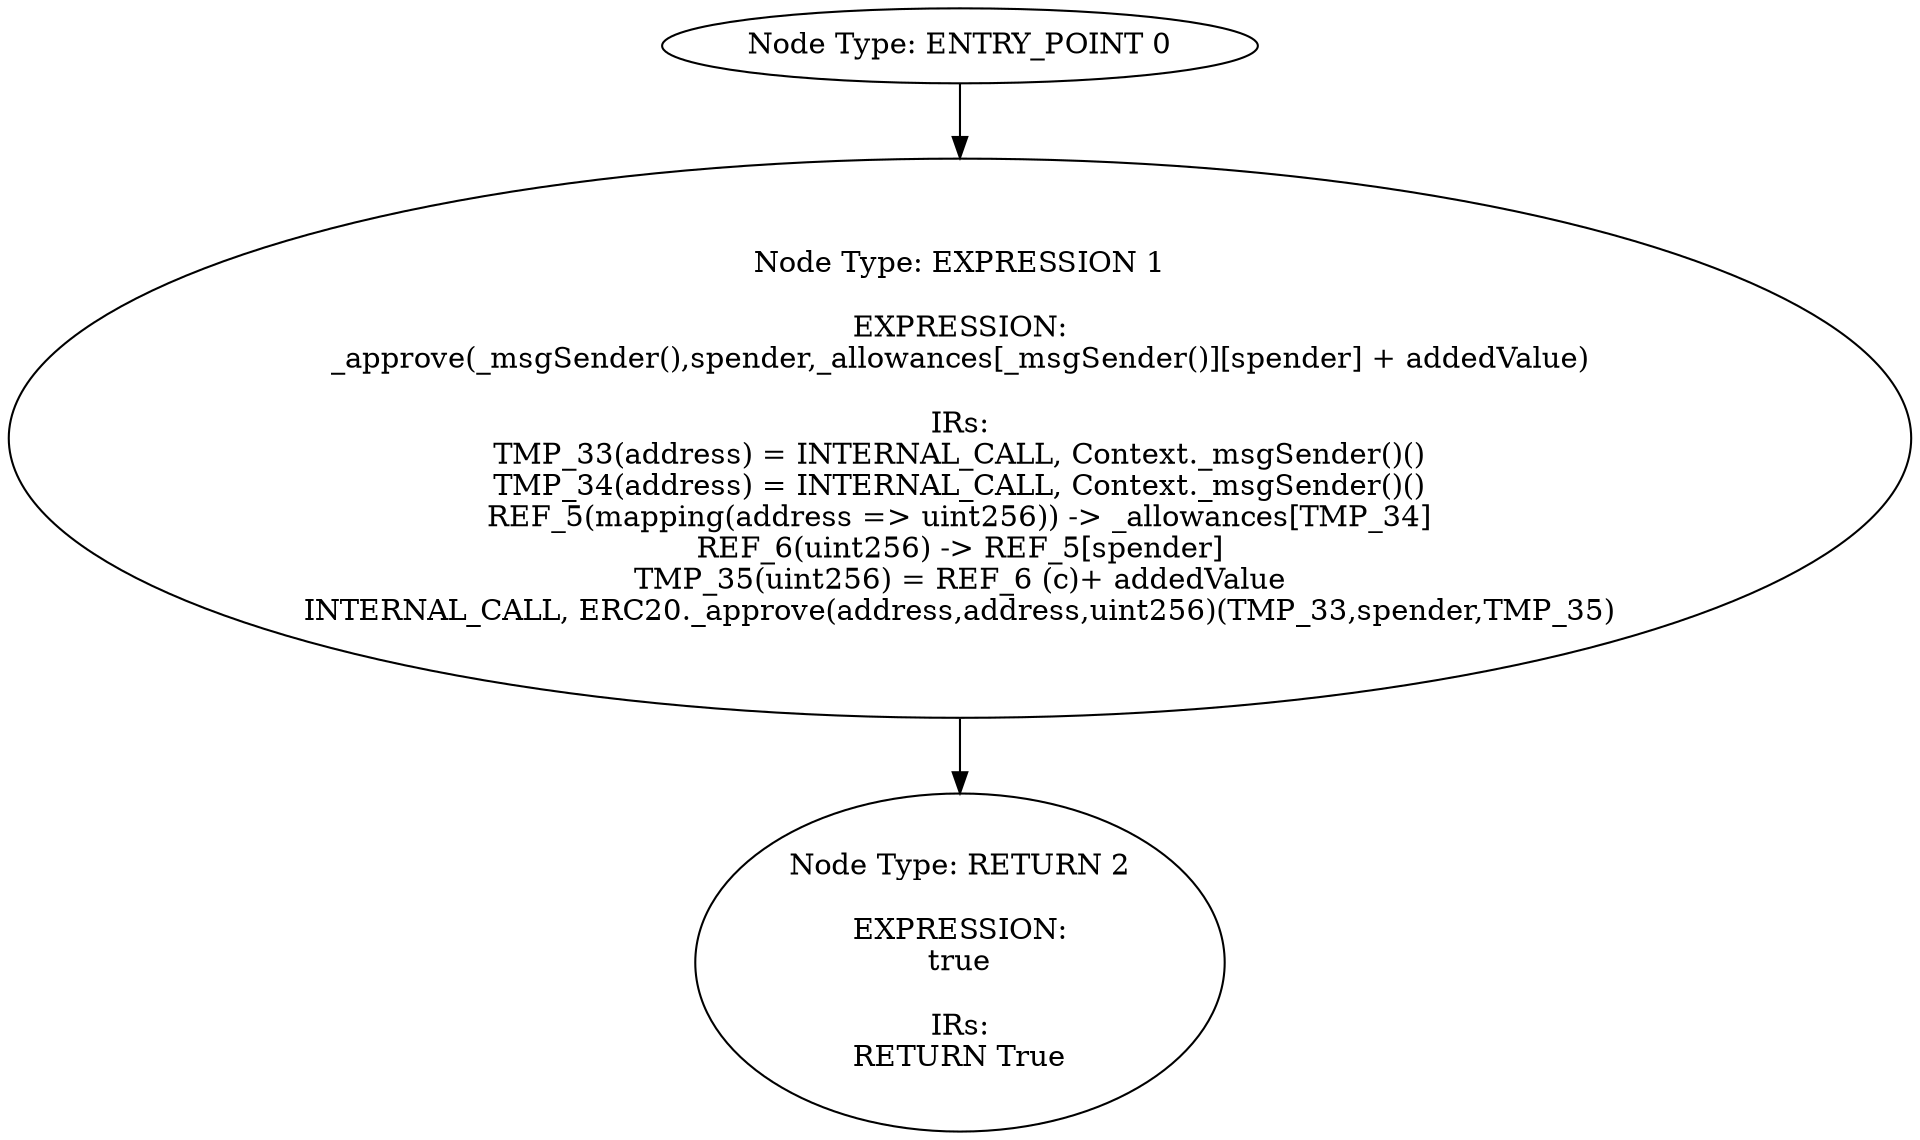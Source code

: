 digraph{
0[label="Node Type: ENTRY_POINT 0
"];
0->1;
1[label="Node Type: EXPRESSION 1

EXPRESSION:
_approve(_msgSender(),spender,_allowances[_msgSender()][spender] + addedValue)

IRs:
TMP_33(address) = INTERNAL_CALL, Context._msgSender()()
TMP_34(address) = INTERNAL_CALL, Context._msgSender()()
REF_5(mapping(address => uint256)) -> _allowances[TMP_34]
REF_6(uint256) -> REF_5[spender]
TMP_35(uint256) = REF_6 (c)+ addedValue
INTERNAL_CALL, ERC20._approve(address,address,uint256)(TMP_33,spender,TMP_35)"];
1->2;
2[label="Node Type: RETURN 2

EXPRESSION:
true

IRs:
RETURN True"];
}
